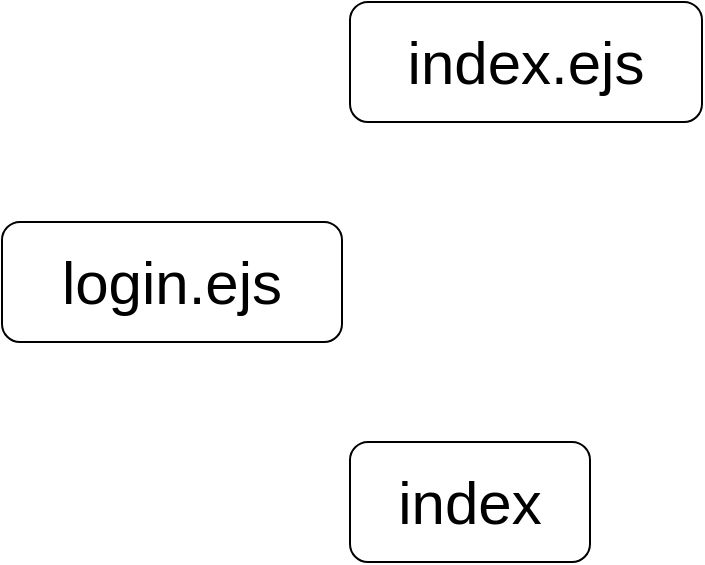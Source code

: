 <mxfile version="17.2.4" type="github">
  <diagram id="bmjsTywZpTkW6j37SbWh" name="Page-1">
    <mxGraphModel dx="1455" dy="1995" grid="1" gridSize="10" guides="1" tooltips="1" connect="1" arrows="1" fold="1" page="1" pageScale="1" pageWidth="827" pageHeight="1169" math="0" shadow="0">
      <root>
        <mxCell id="0" />
        <mxCell id="1" parent="0" />
        <mxCell id="z4wqVW5kkElJdBJ2dBvV-2" value="&lt;font style=&quot;font-size: 30px&quot;&gt;index.ejs&lt;/font&gt;" style="rounded=1;whiteSpace=wrap;html=1;" vertex="1" parent="1">
          <mxGeometry x="354" y="-1080" width="176" height="60" as="geometry" />
        </mxCell>
        <mxCell id="z4wqVW5kkElJdBJ2dBvV-5" value="&lt;font style=&quot;font-size: 30px&quot;&gt;index&lt;/font&gt;" style="rounded=1;whiteSpace=wrap;html=1;" vertex="1" parent="1">
          <mxGeometry x="354" y="-860" width="120" height="60" as="geometry" />
        </mxCell>
        <mxCell id="z4wqVW5kkElJdBJ2dBvV-6" value="&lt;span style=&quot;font-size: 30px&quot;&gt;login.ejs&lt;/span&gt;" style="rounded=1;whiteSpace=wrap;html=1;" vertex="1" parent="1">
          <mxGeometry x="180" y="-970" width="170" height="60" as="geometry" />
        </mxCell>
      </root>
    </mxGraphModel>
  </diagram>
</mxfile>
